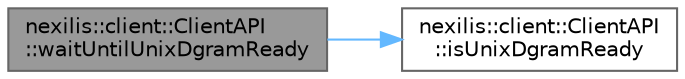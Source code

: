 digraph "nexilis::client::ClientAPI::waitUntilUnixDgramReady"
{
 // LATEX_PDF_SIZE
  bgcolor="transparent";
  edge [fontname=Helvetica,fontsize=10,labelfontname=Helvetica,labelfontsize=10];
  node [fontname=Helvetica,fontsize=10,shape=box,height=0.2,width=0.4];
  rankdir="LR";
  Node1 [id="Node000001",label="nexilis::client::ClientAPI\l::waitUntilUnixDgramReady",height=0.2,width=0.4,color="gray40", fillcolor="grey60", style="filled", fontcolor="black",tooltip="Steal the runtime until af_unix DGRAM connection is ready."];
  Node1 -> Node2 [id="edge1_Node000001_Node000002",color="steelblue1",style="solid",tooltip=" "];
  Node2 [id="Node000002",label="nexilis::client::ClientAPI\l::isUnixDgramReady",height=0.2,width=0.4,color="grey40", fillcolor="white", style="filled",URL="$d5/da0/classnexilis_1_1client_1_1ClientAPI.html#a0f9c82bb43198858b47dbbafefec1366",tooltip="If the client af_unix DGRAM connection is ready."];
}
